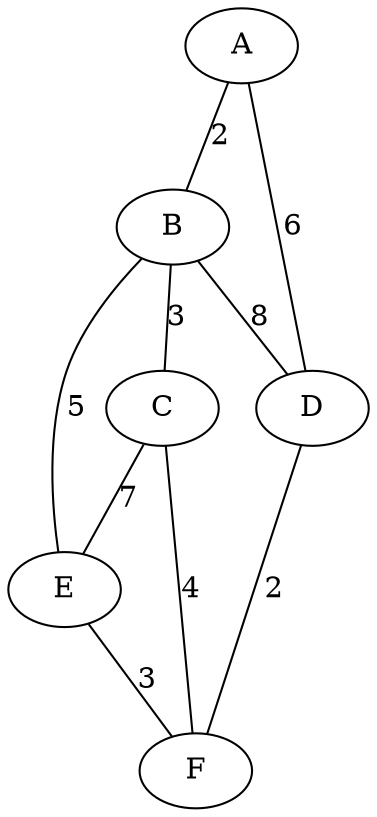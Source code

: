 graph G {
  "A";
  "B";
  "C";
  "D";
  "E";
  "F";
  "A" -- "B" [label="2"];
  "A" -- "D" [label="6"];
  "B" -- "C" [label="3"];
  "B" -- "D" [label="8"];
  "B" -- "E" [label="5"];
  "C" -- "E" [label="7"];
  "C" -- "F" [label="4"];
  "D" -- "F" [label="2"];
  "E" -- "F" [label="3"];
}
